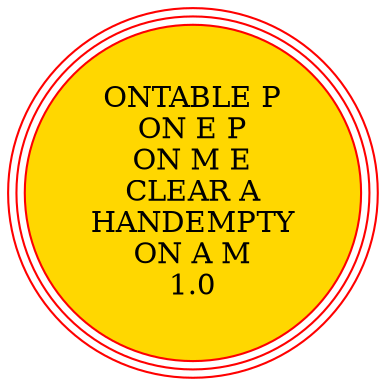 digraph {
"ONTABLE P\nON E P\nON M E\nCLEAR A\nHANDEMPTY\nON A M\n1.0\n" [shape=circle, style=filled color=red, fillcolor=gold, peripheries=3];
"ONTABLE P\nON E P\nON M E\nCLEAR A\nHANDEMPTY\nON A M\n1.0\n" [shape=circle, style=filled color=red, fillcolor=gold, peripheries=3];
}
